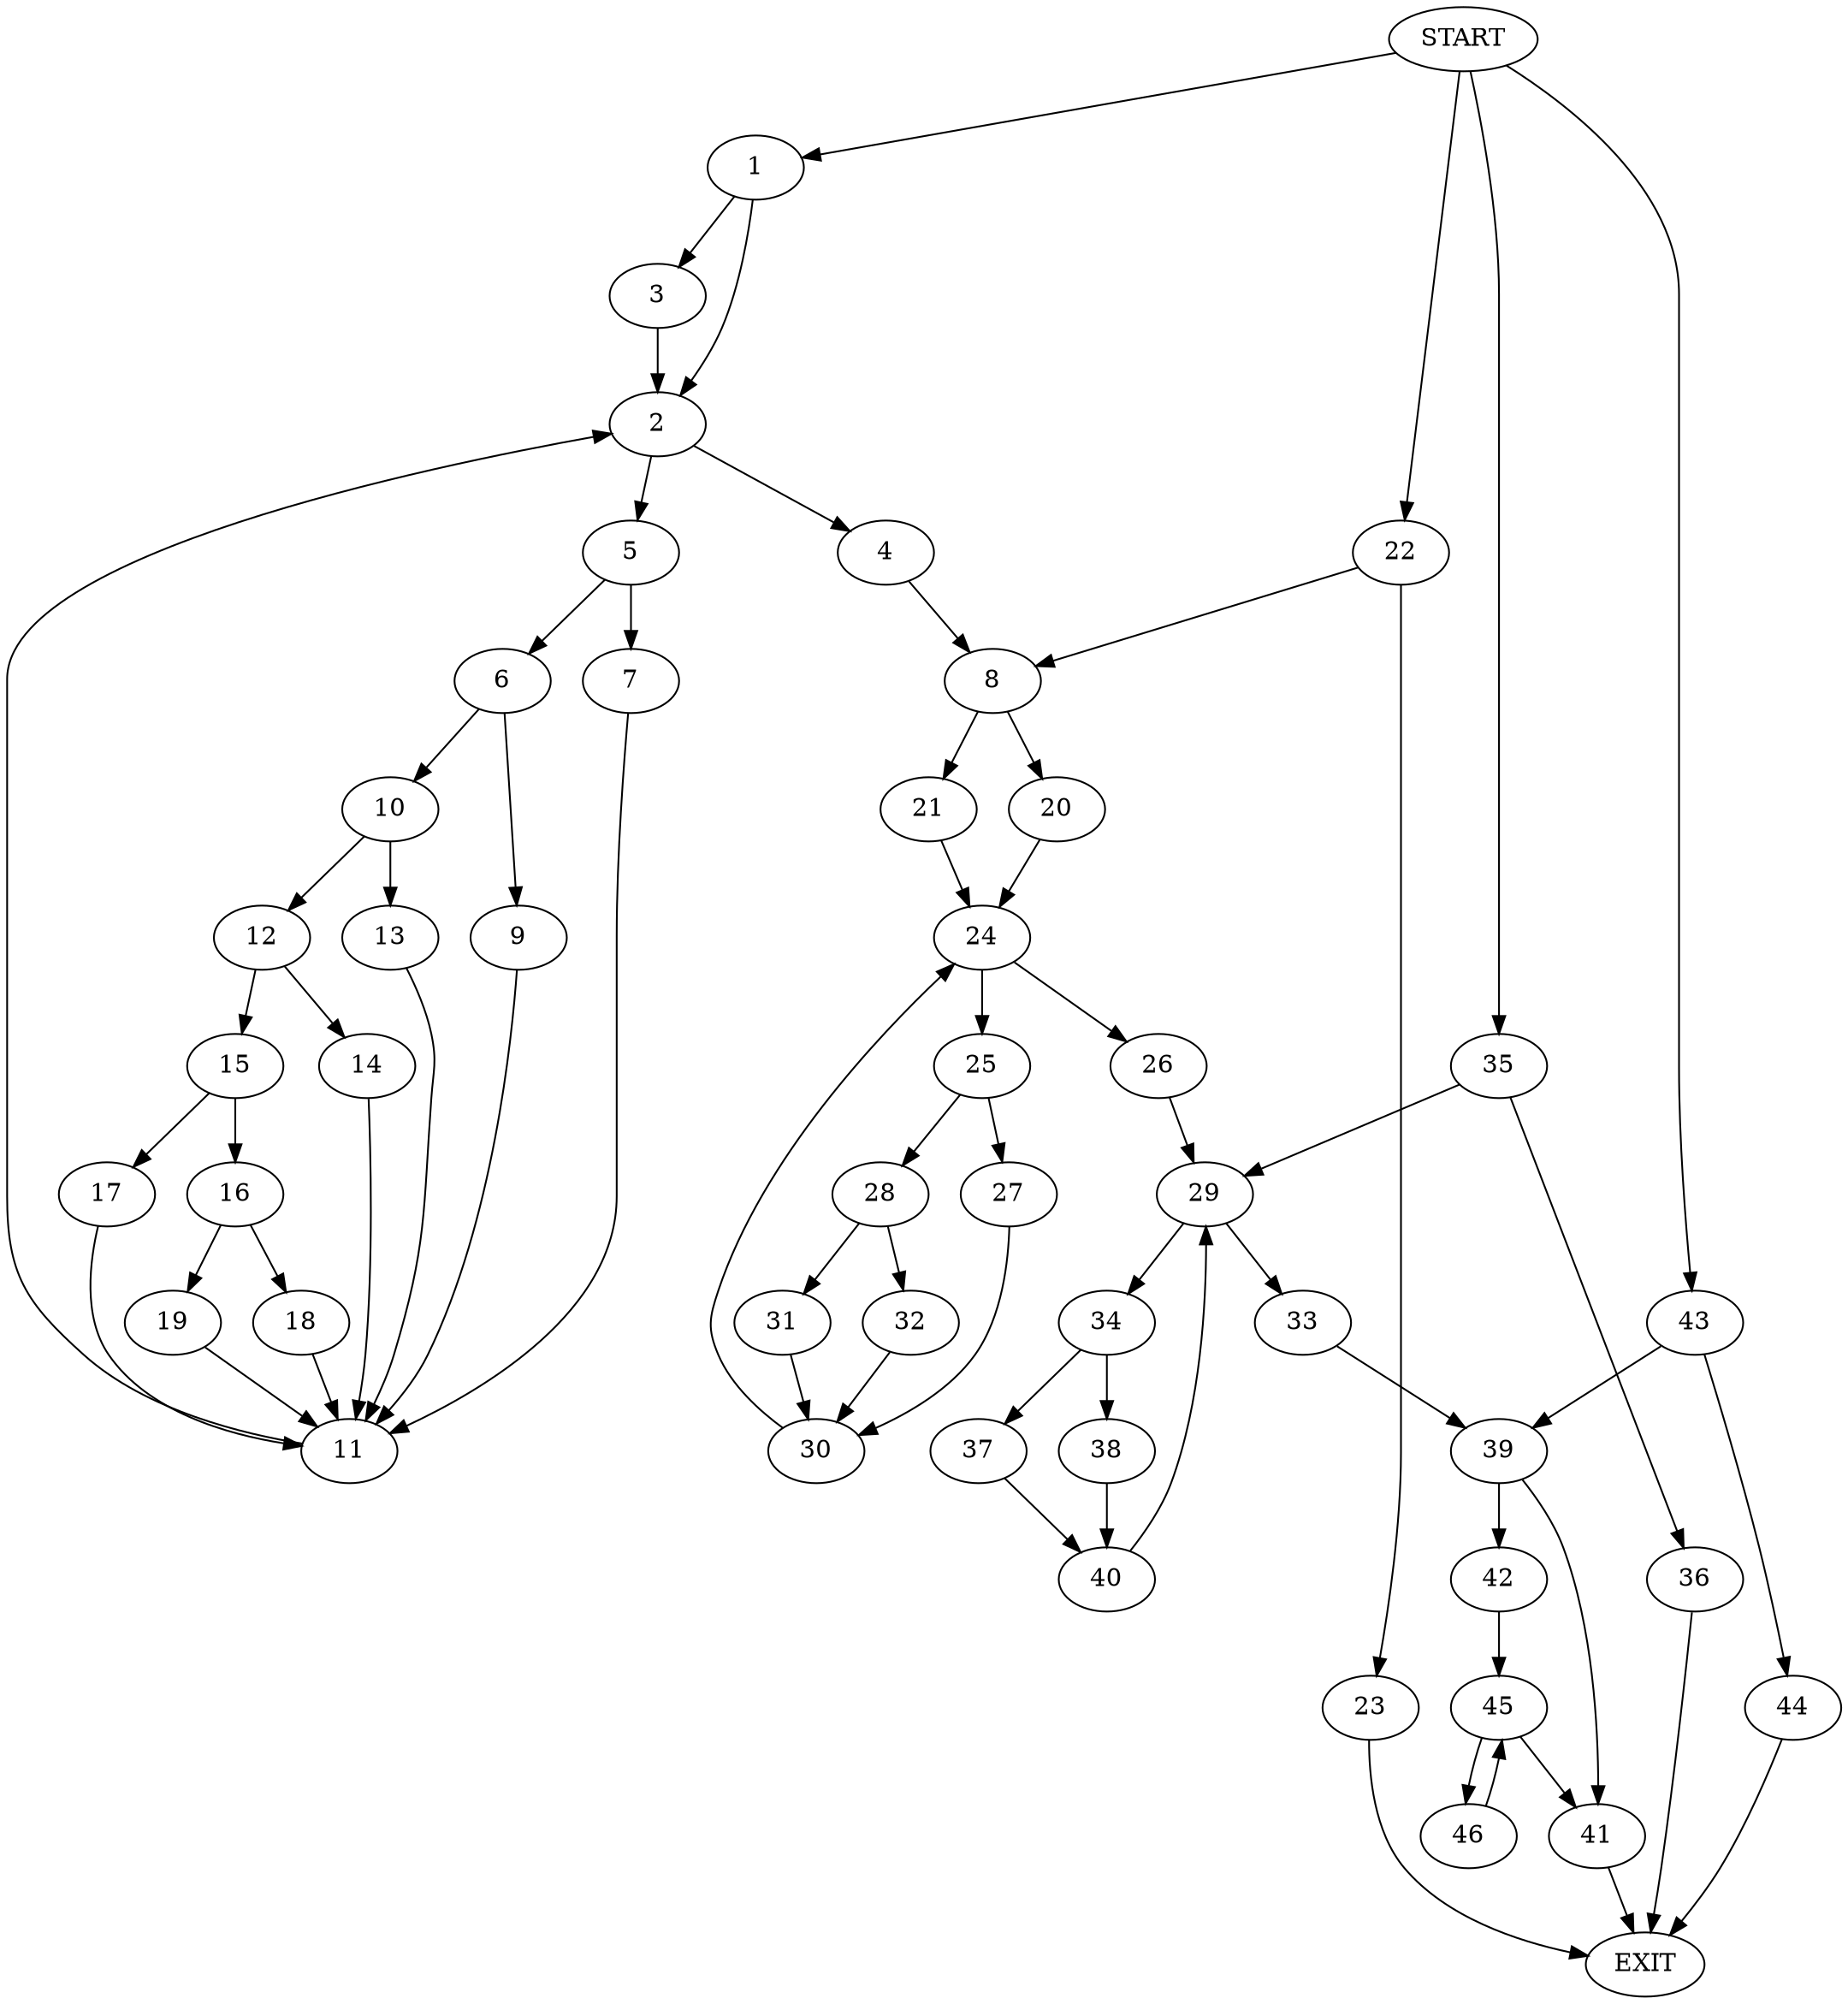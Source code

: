 digraph {
0 [label="START"]
47 [label="EXIT"]
0 -> 1
1 -> 2
1 -> 3
3 -> 2
2 -> 4
2 -> 5
5 -> 6
5 -> 7
4 -> 8
6 -> 9
6 -> 10
7 -> 11
11 -> 2
10 -> 12
10 -> 13
9 -> 11
12 -> 14
12 -> 15
13 -> 11
15 -> 16
15 -> 17
14 -> 11
16 -> 18
16 -> 19
17 -> 11
19 -> 11
18 -> 11
8 -> 20
8 -> 21
0 -> 22
22 -> 8
22 -> 23
23 -> 47
21 -> 24
20 -> 24
24 -> 25
24 -> 26
25 -> 27
25 -> 28
26 -> 29
27 -> 30
28 -> 31
28 -> 32
30 -> 24
31 -> 30
32 -> 30
29 -> 33
29 -> 34
0 -> 35
35 -> 29
35 -> 36
36 -> 47
34 -> 37
34 -> 38
33 -> 39
37 -> 40
38 -> 40
40 -> 29
39 -> 41
39 -> 42
0 -> 43
43 -> 39
43 -> 44
44 -> 47
41 -> 47
42 -> 45
45 -> 41
45 -> 46
46 -> 45
}
